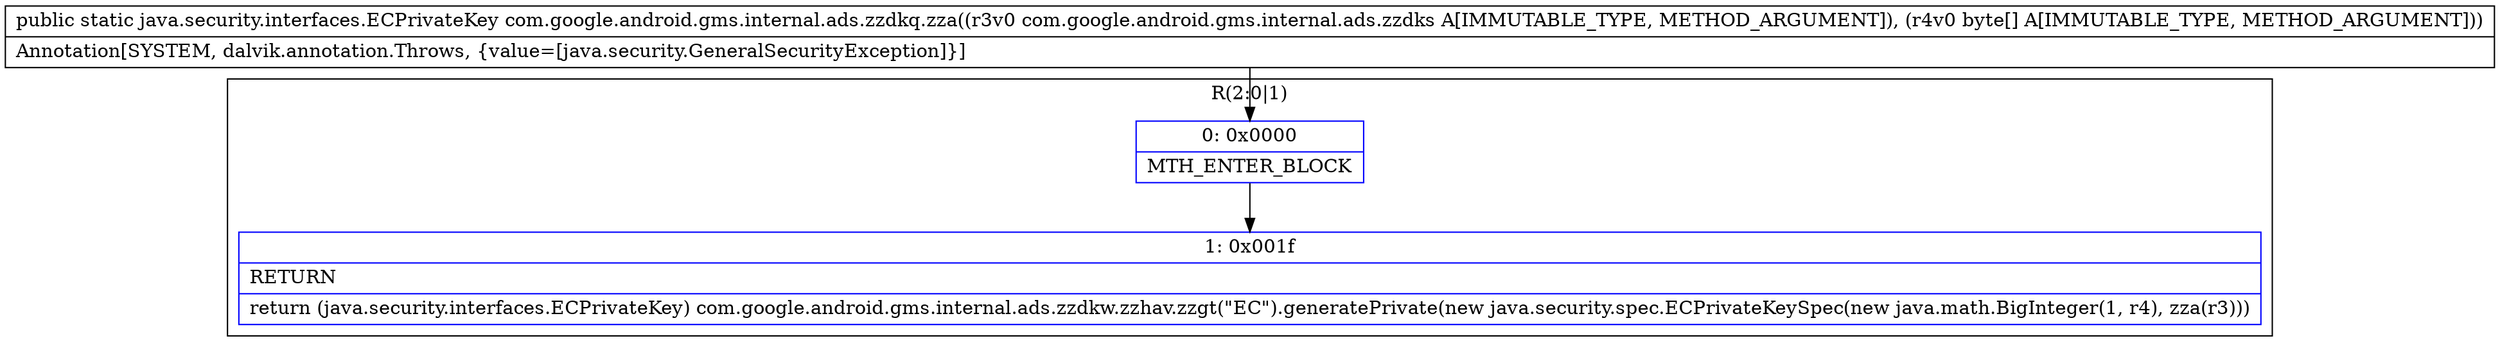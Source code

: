 digraph "CFG forcom.google.android.gms.internal.ads.zzdkq.zza(Lcom\/google\/android\/gms\/internal\/ads\/zzdks;[B)Ljava\/security\/interfaces\/ECPrivateKey;" {
subgraph cluster_Region_1287200429 {
label = "R(2:0|1)";
node [shape=record,color=blue];
Node_0 [shape=record,label="{0\:\ 0x0000|MTH_ENTER_BLOCK\l}"];
Node_1 [shape=record,label="{1\:\ 0x001f|RETURN\l|return (java.security.interfaces.ECPrivateKey) com.google.android.gms.internal.ads.zzdkw.zzhav.zzgt(\"EC\").generatePrivate(new java.security.spec.ECPrivateKeySpec(new java.math.BigInteger(1, r4), zza(r3)))\l}"];
}
MethodNode[shape=record,label="{public static java.security.interfaces.ECPrivateKey com.google.android.gms.internal.ads.zzdkq.zza((r3v0 com.google.android.gms.internal.ads.zzdks A[IMMUTABLE_TYPE, METHOD_ARGUMENT]), (r4v0 byte[] A[IMMUTABLE_TYPE, METHOD_ARGUMENT]))  | Annotation[SYSTEM, dalvik.annotation.Throws, \{value=[java.security.GeneralSecurityException]\}]\l}"];
MethodNode -> Node_0;
Node_0 -> Node_1;
}

